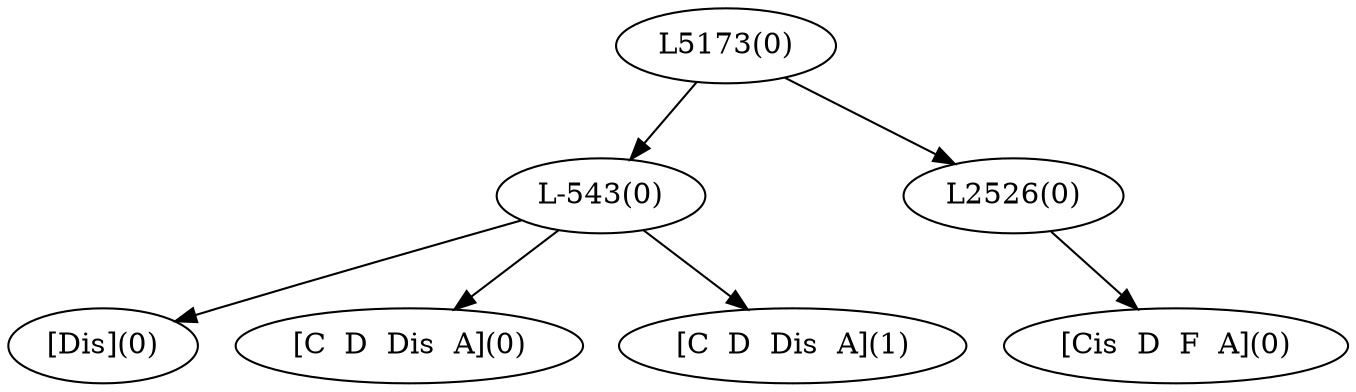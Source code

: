 digraph sample{
"L-543(0)"->"[Dis](0)"
"L-543(0)"->"[C  D  Dis  A](0)"
"L-543(0)"->"[C  D  Dis  A](1)"
"L2526(0)"->"[Cis  D  F  A](0)"
"L5173(0)"->"L-543(0)"
"L5173(0)"->"L2526(0)"
{rank = min; "L5173(0)"}
{rank = same; "L-543(0)"; "L2526(0)";}
{rank = max; "[C  D  Dis  A](0)"; "[C  D  Dis  A](1)"; "[Cis  D  F  A](0)"; "[Dis](0)";}
}